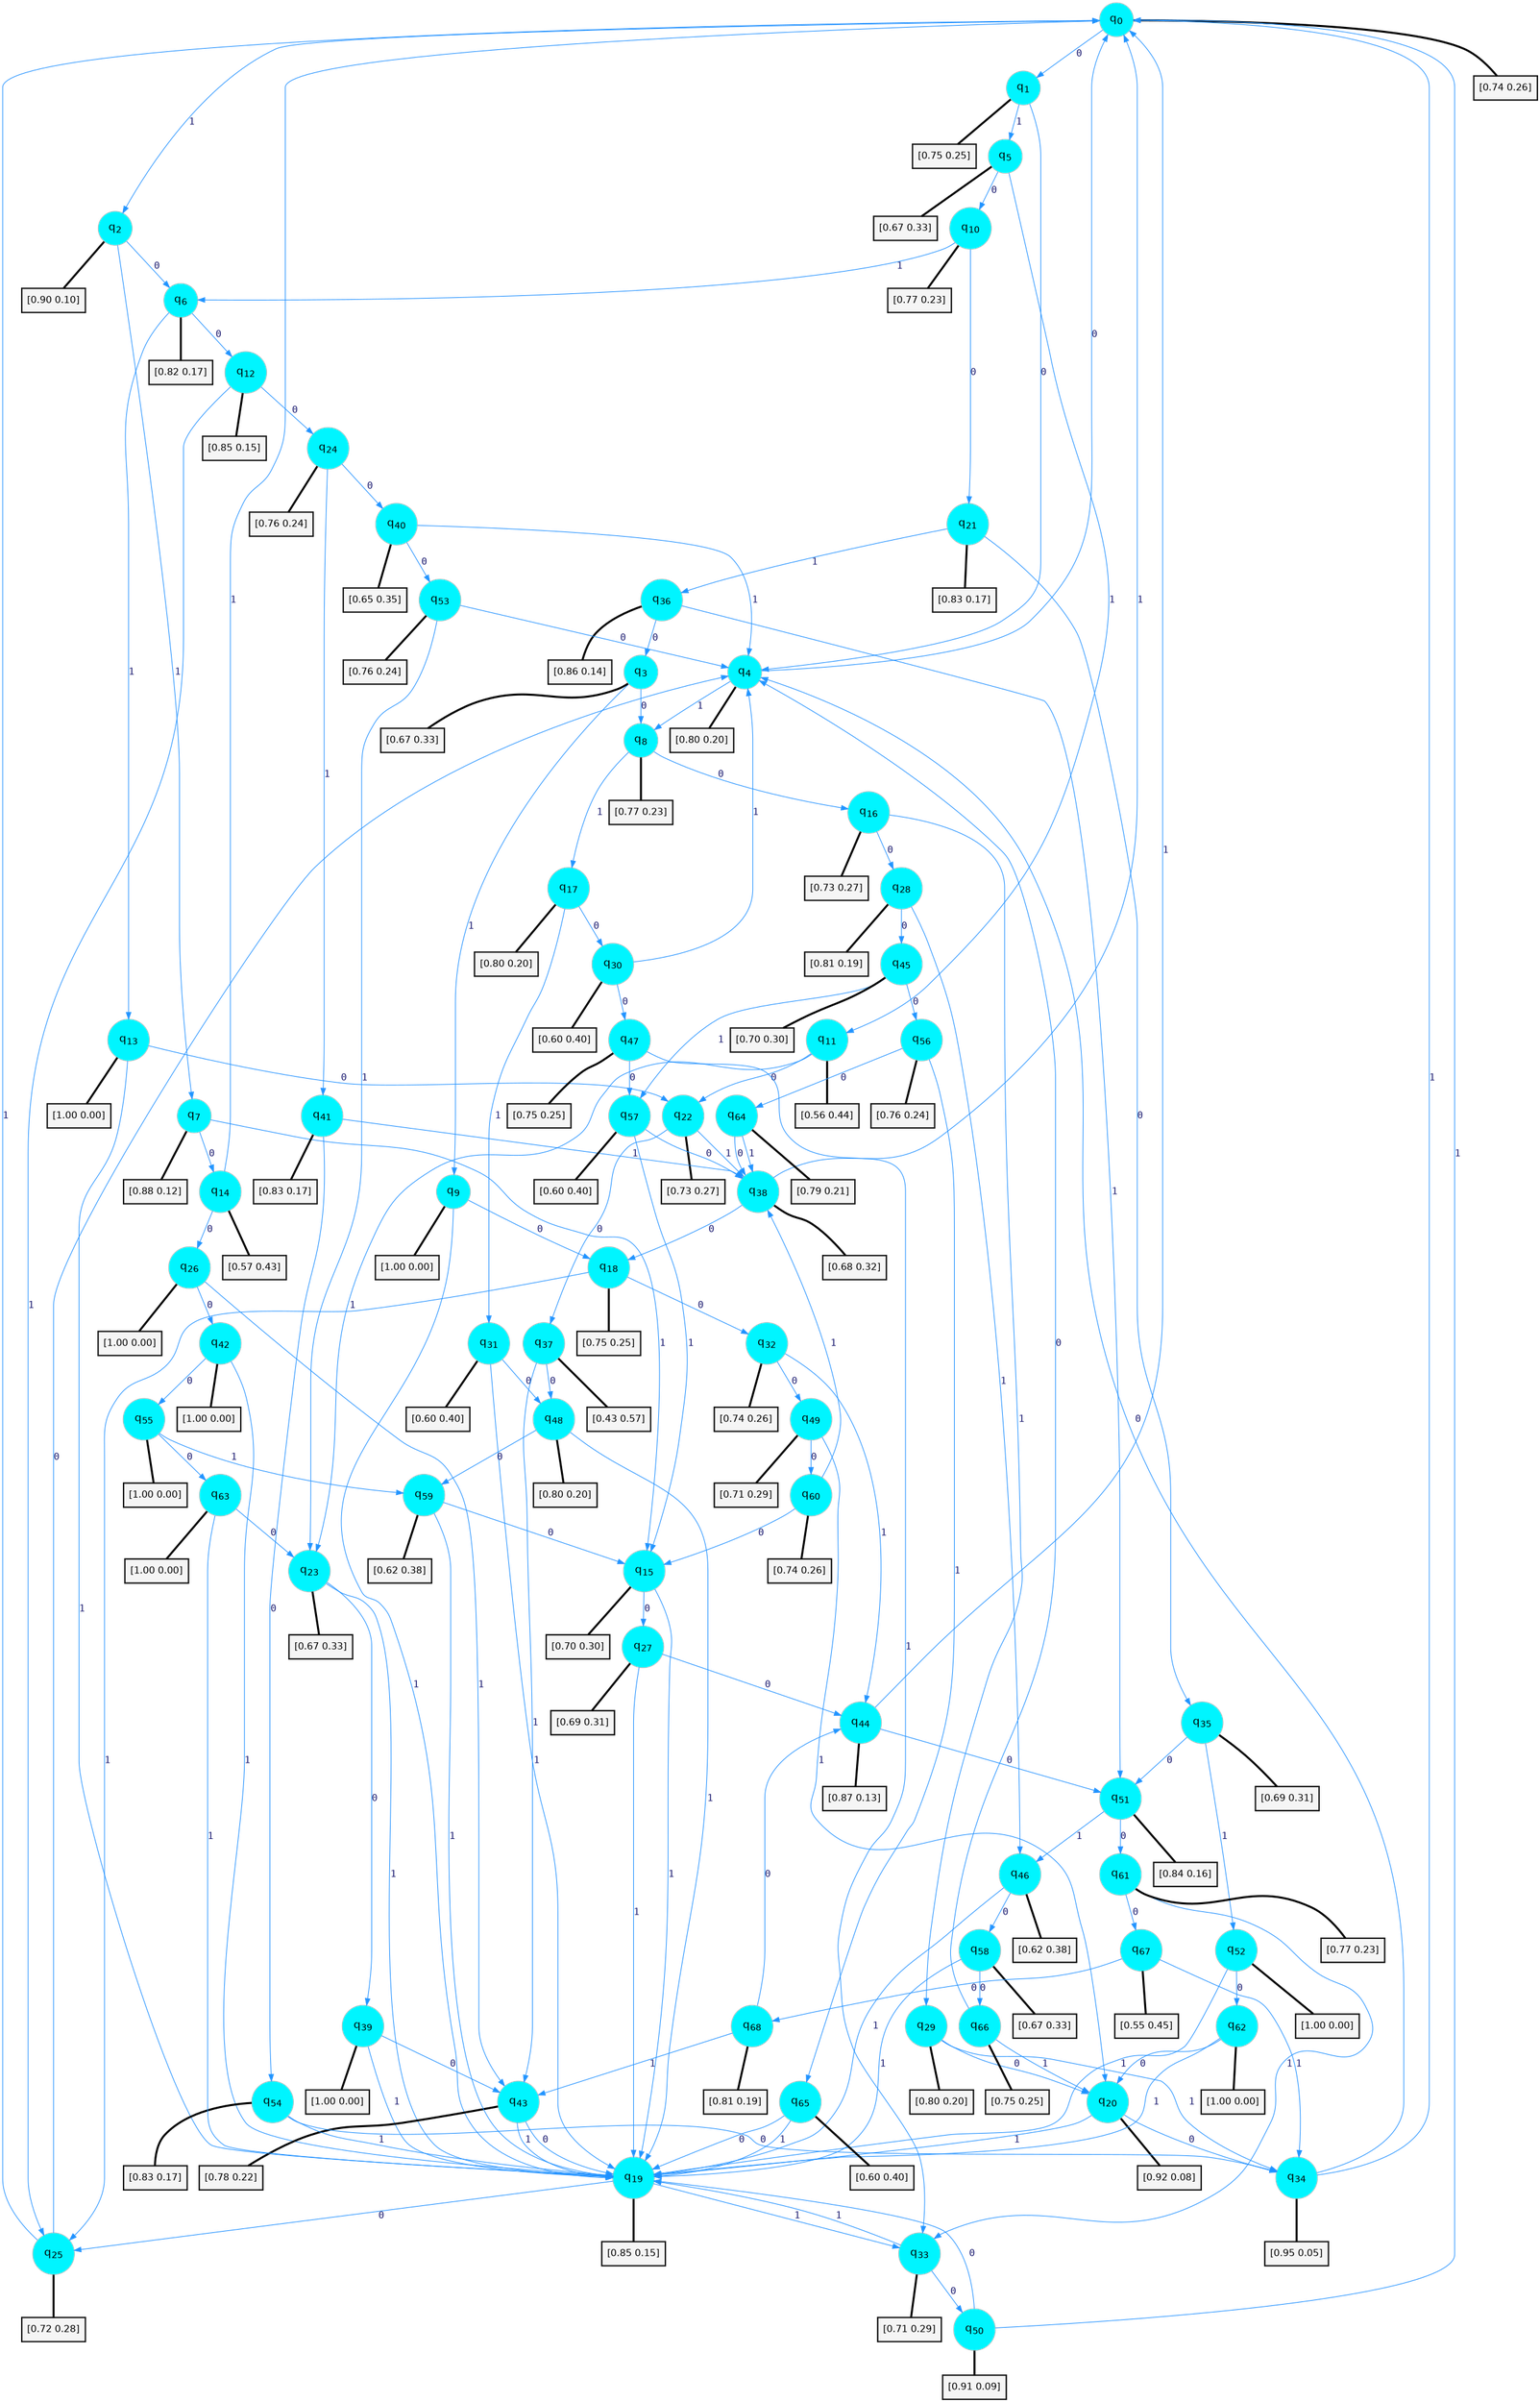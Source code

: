 digraph G {
graph [
bgcolor=transparent, dpi=300, rankdir=TD, size="40,25"];
node [
color=gray, fillcolor=turquoise1, fontcolor=black, fontname=Helvetica, fontsize=16, fontweight=bold, shape=circle, style=filled];
edge [
arrowsize=1, color=dodgerblue1, fontcolor=midnightblue, fontname=courier, fontweight=bold, penwidth=1, style=solid, weight=20];
0[label=<q<SUB>0</SUB>>];
1[label=<q<SUB>1</SUB>>];
2[label=<q<SUB>2</SUB>>];
3[label=<q<SUB>3</SUB>>];
4[label=<q<SUB>4</SUB>>];
5[label=<q<SUB>5</SUB>>];
6[label=<q<SUB>6</SUB>>];
7[label=<q<SUB>7</SUB>>];
8[label=<q<SUB>8</SUB>>];
9[label=<q<SUB>9</SUB>>];
10[label=<q<SUB>10</SUB>>];
11[label=<q<SUB>11</SUB>>];
12[label=<q<SUB>12</SUB>>];
13[label=<q<SUB>13</SUB>>];
14[label=<q<SUB>14</SUB>>];
15[label=<q<SUB>15</SUB>>];
16[label=<q<SUB>16</SUB>>];
17[label=<q<SUB>17</SUB>>];
18[label=<q<SUB>18</SUB>>];
19[label=<q<SUB>19</SUB>>];
20[label=<q<SUB>20</SUB>>];
21[label=<q<SUB>21</SUB>>];
22[label=<q<SUB>22</SUB>>];
23[label=<q<SUB>23</SUB>>];
24[label=<q<SUB>24</SUB>>];
25[label=<q<SUB>25</SUB>>];
26[label=<q<SUB>26</SUB>>];
27[label=<q<SUB>27</SUB>>];
28[label=<q<SUB>28</SUB>>];
29[label=<q<SUB>29</SUB>>];
30[label=<q<SUB>30</SUB>>];
31[label=<q<SUB>31</SUB>>];
32[label=<q<SUB>32</SUB>>];
33[label=<q<SUB>33</SUB>>];
34[label=<q<SUB>34</SUB>>];
35[label=<q<SUB>35</SUB>>];
36[label=<q<SUB>36</SUB>>];
37[label=<q<SUB>37</SUB>>];
38[label=<q<SUB>38</SUB>>];
39[label=<q<SUB>39</SUB>>];
40[label=<q<SUB>40</SUB>>];
41[label=<q<SUB>41</SUB>>];
42[label=<q<SUB>42</SUB>>];
43[label=<q<SUB>43</SUB>>];
44[label=<q<SUB>44</SUB>>];
45[label=<q<SUB>45</SUB>>];
46[label=<q<SUB>46</SUB>>];
47[label=<q<SUB>47</SUB>>];
48[label=<q<SUB>48</SUB>>];
49[label=<q<SUB>49</SUB>>];
50[label=<q<SUB>50</SUB>>];
51[label=<q<SUB>51</SUB>>];
52[label=<q<SUB>52</SUB>>];
53[label=<q<SUB>53</SUB>>];
54[label=<q<SUB>54</SUB>>];
55[label=<q<SUB>55</SUB>>];
56[label=<q<SUB>56</SUB>>];
57[label=<q<SUB>57</SUB>>];
58[label=<q<SUB>58</SUB>>];
59[label=<q<SUB>59</SUB>>];
60[label=<q<SUB>60</SUB>>];
61[label=<q<SUB>61</SUB>>];
62[label=<q<SUB>62</SUB>>];
63[label=<q<SUB>63</SUB>>];
64[label=<q<SUB>64</SUB>>];
65[label=<q<SUB>65</SUB>>];
66[label=<q<SUB>66</SUB>>];
67[label=<q<SUB>67</SUB>>];
68[label=<q<SUB>68</SUB>>];
69[label="[0.74 0.26]", shape=box,fontcolor=black, fontname=Helvetica, fontsize=14, penwidth=2, fillcolor=whitesmoke,color=black];
70[label="[0.75 0.25]", shape=box,fontcolor=black, fontname=Helvetica, fontsize=14, penwidth=2, fillcolor=whitesmoke,color=black];
71[label="[0.90 0.10]", shape=box,fontcolor=black, fontname=Helvetica, fontsize=14, penwidth=2, fillcolor=whitesmoke,color=black];
72[label="[0.67 0.33]", shape=box,fontcolor=black, fontname=Helvetica, fontsize=14, penwidth=2, fillcolor=whitesmoke,color=black];
73[label="[0.80 0.20]", shape=box,fontcolor=black, fontname=Helvetica, fontsize=14, penwidth=2, fillcolor=whitesmoke,color=black];
74[label="[0.67 0.33]", shape=box,fontcolor=black, fontname=Helvetica, fontsize=14, penwidth=2, fillcolor=whitesmoke,color=black];
75[label="[0.82 0.17]", shape=box,fontcolor=black, fontname=Helvetica, fontsize=14, penwidth=2, fillcolor=whitesmoke,color=black];
76[label="[0.88 0.12]", shape=box,fontcolor=black, fontname=Helvetica, fontsize=14, penwidth=2, fillcolor=whitesmoke,color=black];
77[label="[0.77 0.23]", shape=box,fontcolor=black, fontname=Helvetica, fontsize=14, penwidth=2, fillcolor=whitesmoke,color=black];
78[label="[1.00 0.00]", shape=box,fontcolor=black, fontname=Helvetica, fontsize=14, penwidth=2, fillcolor=whitesmoke,color=black];
79[label="[0.77 0.23]", shape=box,fontcolor=black, fontname=Helvetica, fontsize=14, penwidth=2, fillcolor=whitesmoke,color=black];
80[label="[0.56 0.44]", shape=box,fontcolor=black, fontname=Helvetica, fontsize=14, penwidth=2, fillcolor=whitesmoke,color=black];
81[label="[0.85 0.15]", shape=box,fontcolor=black, fontname=Helvetica, fontsize=14, penwidth=2, fillcolor=whitesmoke,color=black];
82[label="[1.00 0.00]", shape=box,fontcolor=black, fontname=Helvetica, fontsize=14, penwidth=2, fillcolor=whitesmoke,color=black];
83[label="[0.57 0.43]", shape=box,fontcolor=black, fontname=Helvetica, fontsize=14, penwidth=2, fillcolor=whitesmoke,color=black];
84[label="[0.70 0.30]", shape=box,fontcolor=black, fontname=Helvetica, fontsize=14, penwidth=2, fillcolor=whitesmoke,color=black];
85[label="[0.73 0.27]", shape=box,fontcolor=black, fontname=Helvetica, fontsize=14, penwidth=2, fillcolor=whitesmoke,color=black];
86[label="[0.80 0.20]", shape=box,fontcolor=black, fontname=Helvetica, fontsize=14, penwidth=2, fillcolor=whitesmoke,color=black];
87[label="[0.75 0.25]", shape=box,fontcolor=black, fontname=Helvetica, fontsize=14, penwidth=2, fillcolor=whitesmoke,color=black];
88[label="[0.85 0.15]", shape=box,fontcolor=black, fontname=Helvetica, fontsize=14, penwidth=2, fillcolor=whitesmoke,color=black];
89[label="[0.92 0.08]", shape=box,fontcolor=black, fontname=Helvetica, fontsize=14, penwidth=2, fillcolor=whitesmoke,color=black];
90[label="[0.83 0.17]", shape=box,fontcolor=black, fontname=Helvetica, fontsize=14, penwidth=2, fillcolor=whitesmoke,color=black];
91[label="[0.73 0.27]", shape=box,fontcolor=black, fontname=Helvetica, fontsize=14, penwidth=2, fillcolor=whitesmoke,color=black];
92[label="[0.67 0.33]", shape=box,fontcolor=black, fontname=Helvetica, fontsize=14, penwidth=2, fillcolor=whitesmoke,color=black];
93[label="[0.76 0.24]", shape=box,fontcolor=black, fontname=Helvetica, fontsize=14, penwidth=2, fillcolor=whitesmoke,color=black];
94[label="[0.72 0.28]", shape=box,fontcolor=black, fontname=Helvetica, fontsize=14, penwidth=2, fillcolor=whitesmoke,color=black];
95[label="[1.00 0.00]", shape=box,fontcolor=black, fontname=Helvetica, fontsize=14, penwidth=2, fillcolor=whitesmoke,color=black];
96[label="[0.69 0.31]", shape=box,fontcolor=black, fontname=Helvetica, fontsize=14, penwidth=2, fillcolor=whitesmoke,color=black];
97[label="[0.81 0.19]", shape=box,fontcolor=black, fontname=Helvetica, fontsize=14, penwidth=2, fillcolor=whitesmoke,color=black];
98[label="[0.80 0.20]", shape=box,fontcolor=black, fontname=Helvetica, fontsize=14, penwidth=2, fillcolor=whitesmoke,color=black];
99[label="[0.60 0.40]", shape=box,fontcolor=black, fontname=Helvetica, fontsize=14, penwidth=2, fillcolor=whitesmoke,color=black];
100[label="[0.60 0.40]", shape=box,fontcolor=black, fontname=Helvetica, fontsize=14, penwidth=2, fillcolor=whitesmoke,color=black];
101[label="[0.74 0.26]", shape=box,fontcolor=black, fontname=Helvetica, fontsize=14, penwidth=2, fillcolor=whitesmoke,color=black];
102[label="[0.71 0.29]", shape=box,fontcolor=black, fontname=Helvetica, fontsize=14, penwidth=2, fillcolor=whitesmoke,color=black];
103[label="[0.95 0.05]", shape=box,fontcolor=black, fontname=Helvetica, fontsize=14, penwidth=2, fillcolor=whitesmoke,color=black];
104[label="[0.69 0.31]", shape=box,fontcolor=black, fontname=Helvetica, fontsize=14, penwidth=2, fillcolor=whitesmoke,color=black];
105[label="[0.86 0.14]", shape=box,fontcolor=black, fontname=Helvetica, fontsize=14, penwidth=2, fillcolor=whitesmoke,color=black];
106[label="[0.43 0.57]", shape=box,fontcolor=black, fontname=Helvetica, fontsize=14, penwidth=2, fillcolor=whitesmoke,color=black];
107[label="[0.68 0.32]", shape=box,fontcolor=black, fontname=Helvetica, fontsize=14, penwidth=2, fillcolor=whitesmoke,color=black];
108[label="[1.00 0.00]", shape=box,fontcolor=black, fontname=Helvetica, fontsize=14, penwidth=2, fillcolor=whitesmoke,color=black];
109[label="[0.65 0.35]", shape=box,fontcolor=black, fontname=Helvetica, fontsize=14, penwidth=2, fillcolor=whitesmoke,color=black];
110[label="[0.83 0.17]", shape=box,fontcolor=black, fontname=Helvetica, fontsize=14, penwidth=2, fillcolor=whitesmoke,color=black];
111[label="[1.00 0.00]", shape=box,fontcolor=black, fontname=Helvetica, fontsize=14, penwidth=2, fillcolor=whitesmoke,color=black];
112[label="[0.78 0.22]", shape=box,fontcolor=black, fontname=Helvetica, fontsize=14, penwidth=2, fillcolor=whitesmoke,color=black];
113[label="[0.87 0.13]", shape=box,fontcolor=black, fontname=Helvetica, fontsize=14, penwidth=2, fillcolor=whitesmoke,color=black];
114[label="[0.70 0.30]", shape=box,fontcolor=black, fontname=Helvetica, fontsize=14, penwidth=2, fillcolor=whitesmoke,color=black];
115[label="[0.62 0.38]", shape=box,fontcolor=black, fontname=Helvetica, fontsize=14, penwidth=2, fillcolor=whitesmoke,color=black];
116[label="[0.75 0.25]", shape=box,fontcolor=black, fontname=Helvetica, fontsize=14, penwidth=2, fillcolor=whitesmoke,color=black];
117[label="[0.80 0.20]", shape=box,fontcolor=black, fontname=Helvetica, fontsize=14, penwidth=2, fillcolor=whitesmoke,color=black];
118[label="[0.71 0.29]", shape=box,fontcolor=black, fontname=Helvetica, fontsize=14, penwidth=2, fillcolor=whitesmoke,color=black];
119[label="[0.91 0.09]", shape=box,fontcolor=black, fontname=Helvetica, fontsize=14, penwidth=2, fillcolor=whitesmoke,color=black];
120[label="[0.84 0.16]", shape=box,fontcolor=black, fontname=Helvetica, fontsize=14, penwidth=2, fillcolor=whitesmoke,color=black];
121[label="[1.00 0.00]", shape=box,fontcolor=black, fontname=Helvetica, fontsize=14, penwidth=2, fillcolor=whitesmoke,color=black];
122[label="[0.76 0.24]", shape=box,fontcolor=black, fontname=Helvetica, fontsize=14, penwidth=2, fillcolor=whitesmoke,color=black];
123[label="[0.83 0.17]", shape=box,fontcolor=black, fontname=Helvetica, fontsize=14, penwidth=2, fillcolor=whitesmoke,color=black];
124[label="[1.00 0.00]", shape=box,fontcolor=black, fontname=Helvetica, fontsize=14, penwidth=2, fillcolor=whitesmoke,color=black];
125[label="[0.76 0.24]", shape=box,fontcolor=black, fontname=Helvetica, fontsize=14, penwidth=2, fillcolor=whitesmoke,color=black];
126[label="[0.60 0.40]", shape=box,fontcolor=black, fontname=Helvetica, fontsize=14, penwidth=2, fillcolor=whitesmoke,color=black];
127[label="[0.67 0.33]", shape=box,fontcolor=black, fontname=Helvetica, fontsize=14, penwidth=2, fillcolor=whitesmoke,color=black];
128[label="[0.62 0.38]", shape=box,fontcolor=black, fontname=Helvetica, fontsize=14, penwidth=2, fillcolor=whitesmoke,color=black];
129[label="[0.74 0.26]", shape=box,fontcolor=black, fontname=Helvetica, fontsize=14, penwidth=2, fillcolor=whitesmoke,color=black];
130[label="[0.77 0.23]", shape=box,fontcolor=black, fontname=Helvetica, fontsize=14, penwidth=2, fillcolor=whitesmoke,color=black];
131[label="[1.00 0.00]", shape=box,fontcolor=black, fontname=Helvetica, fontsize=14, penwidth=2, fillcolor=whitesmoke,color=black];
132[label="[1.00 0.00]", shape=box,fontcolor=black, fontname=Helvetica, fontsize=14, penwidth=2, fillcolor=whitesmoke,color=black];
133[label="[0.79 0.21]", shape=box,fontcolor=black, fontname=Helvetica, fontsize=14, penwidth=2, fillcolor=whitesmoke,color=black];
134[label="[0.60 0.40]", shape=box,fontcolor=black, fontname=Helvetica, fontsize=14, penwidth=2, fillcolor=whitesmoke,color=black];
135[label="[0.75 0.25]", shape=box,fontcolor=black, fontname=Helvetica, fontsize=14, penwidth=2, fillcolor=whitesmoke,color=black];
136[label="[0.55 0.45]", shape=box,fontcolor=black, fontname=Helvetica, fontsize=14, penwidth=2, fillcolor=whitesmoke,color=black];
137[label="[0.81 0.19]", shape=box,fontcolor=black, fontname=Helvetica, fontsize=14, penwidth=2, fillcolor=whitesmoke,color=black];
0->1 [label=0];
0->2 [label=1];
0->69 [arrowhead=none, penwidth=3,color=black];
1->4 [label=0];
1->5 [label=1];
1->70 [arrowhead=none, penwidth=3,color=black];
2->6 [label=0];
2->7 [label=1];
2->71 [arrowhead=none, penwidth=3,color=black];
3->8 [label=0];
3->9 [label=1];
3->72 [arrowhead=none, penwidth=3,color=black];
4->0 [label=0];
4->8 [label=1];
4->73 [arrowhead=none, penwidth=3,color=black];
5->10 [label=0];
5->11 [label=1];
5->74 [arrowhead=none, penwidth=3,color=black];
6->12 [label=0];
6->13 [label=1];
6->75 [arrowhead=none, penwidth=3,color=black];
7->14 [label=0];
7->15 [label=1];
7->76 [arrowhead=none, penwidth=3,color=black];
8->16 [label=0];
8->17 [label=1];
8->77 [arrowhead=none, penwidth=3,color=black];
9->18 [label=0];
9->19 [label=1];
9->78 [arrowhead=none, penwidth=3,color=black];
10->21 [label=0];
10->6 [label=1];
10->79 [arrowhead=none, penwidth=3,color=black];
11->22 [label=0];
11->23 [label=1];
11->80 [arrowhead=none, penwidth=3,color=black];
12->24 [label=0];
12->25 [label=1];
12->81 [arrowhead=none, penwidth=3,color=black];
13->22 [label=0];
13->19 [label=1];
13->82 [arrowhead=none, penwidth=3,color=black];
14->26 [label=0];
14->0 [label=1];
14->83 [arrowhead=none, penwidth=3,color=black];
15->27 [label=0];
15->19 [label=1];
15->84 [arrowhead=none, penwidth=3,color=black];
16->28 [label=0];
16->29 [label=1];
16->85 [arrowhead=none, penwidth=3,color=black];
17->30 [label=0];
17->31 [label=1];
17->86 [arrowhead=none, penwidth=3,color=black];
18->32 [label=0];
18->25 [label=1];
18->87 [arrowhead=none, penwidth=3,color=black];
19->25 [label=0];
19->33 [label=1];
19->88 [arrowhead=none, penwidth=3,color=black];
20->34 [label=0];
20->19 [label=1];
20->89 [arrowhead=none, penwidth=3,color=black];
21->35 [label=0];
21->36 [label=1];
21->90 [arrowhead=none, penwidth=3,color=black];
22->37 [label=0];
22->38 [label=1];
22->91 [arrowhead=none, penwidth=3,color=black];
23->39 [label=0];
23->19 [label=1];
23->92 [arrowhead=none, penwidth=3,color=black];
24->40 [label=0];
24->41 [label=1];
24->93 [arrowhead=none, penwidth=3,color=black];
25->4 [label=0];
25->0 [label=1];
25->94 [arrowhead=none, penwidth=3,color=black];
26->42 [label=0];
26->43 [label=1];
26->95 [arrowhead=none, penwidth=3,color=black];
27->44 [label=0];
27->19 [label=1];
27->96 [arrowhead=none, penwidth=3,color=black];
28->45 [label=0];
28->46 [label=1];
28->97 [arrowhead=none, penwidth=3,color=black];
29->20 [label=0];
29->34 [label=1];
29->98 [arrowhead=none, penwidth=3,color=black];
30->47 [label=0];
30->4 [label=1];
30->99 [arrowhead=none, penwidth=3,color=black];
31->48 [label=0];
31->19 [label=1];
31->100 [arrowhead=none, penwidth=3,color=black];
32->49 [label=0];
32->44 [label=1];
32->101 [arrowhead=none, penwidth=3,color=black];
33->50 [label=0];
33->19 [label=1];
33->102 [arrowhead=none, penwidth=3,color=black];
34->4 [label=0];
34->0 [label=1];
34->103 [arrowhead=none, penwidth=3,color=black];
35->51 [label=0];
35->52 [label=1];
35->104 [arrowhead=none, penwidth=3,color=black];
36->3 [label=0];
36->51 [label=1];
36->105 [arrowhead=none, penwidth=3,color=black];
37->48 [label=0];
37->43 [label=1];
37->106 [arrowhead=none, penwidth=3,color=black];
38->18 [label=0];
38->0 [label=1];
38->107 [arrowhead=none, penwidth=3,color=black];
39->43 [label=0];
39->19 [label=1];
39->108 [arrowhead=none, penwidth=3,color=black];
40->53 [label=0];
40->4 [label=1];
40->109 [arrowhead=none, penwidth=3,color=black];
41->54 [label=0];
41->38 [label=1];
41->110 [arrowhead=none, penwidth=3,color=black];
42->55 [label=0];
42->19 [label=1];
42->111 [arrowhead=none, penwidth=3,color=black];
43->19 [label=0];
43->19 [label=1];
43->112 [arrowhead=none, penwidth=3,color=black];
44->51 [label=0];
44->0 [label=1];
44->113 [arrowhead=none, penwidth=3,color=black];
45->56 [label=0];
45->57 [label=1];
45->114 [arrowhead=none, penwidth=3,color=black];
46->58 [label=0];
46->19 [label=1];
46->115 [arrowhead=none, penwidth=3,color=black];
47->57 [label=0];
47->33 [label=1];
47->116 [arrowhead=none, penwidth=3,color=black];
48->59 [label=0];
48->19 [label=1];
48->117 [arrowhead=none, penwidth=3,color=black];
49->60 [label=0];
49->20 [label=1];
49->118 [arrowhead=none, penwidth=3,color=black];
50->19 [label=0];
50->0 [label=1];
50->119 [arrowhead=none, penwidth=3,color=black];
51->61 [label=0];
51->46 [label=1];
51->120 [arrowhead=none, penwidth=3,color=black];
52->62 [label=0];
52->19 [label=1];
52->121 [arrowhead=none, penwidth=3,color=black];
53->4 [label=0];
53->23 [label=1];
53->122 [arrowhead=none, penwidth=3,color=black];
54->34 [label=0];
54->19 [label=1];
54->123 [arrowhead=none, penwidth=3,color=black];
55->63 [label=0];
55->59 [label=1];
55->124 [arrowhead=none, penwidth=3,color=black];
56->64 [label=0];
56->65 [label=1];
56->125 [arrowhead=none, penwidth=3,color=black];
57->38 [label=0];
57->15 [label=1];
57->126 [arrowhead=none, penwidth=3,color=black];
58->66 [label=0];
58->19 [label=1];
58->127 [arrowhead=none, penwidth=3,color=black];
59->15 [label=0];
59->19 [label=1];
59->128 [arrowhead=none, penwidth=3,color=black];
60->15 [label=0];
60->38 [label=1];
60->129 [arrowhead=none, penwidth=3,color=black];
61->67 [label=0];
61->33 [label=1];
61->130 [arrowhead=none, penwidth=3,color=black];
62->20 [label=0];
62->19 [label=1];
62->131 [arrowhead=none, penwidth=3,color=black];
63->23 [label=0];
63->19 [label=1];
63->132 [arrowhead=none, penwidth=3,color=black];
64->38 [label=0];
64->38 [label=1];
64->133 [arrowhead=none, penwidth=3,color=black];
65->19 [label=0];
65->19 [label=1];
65->134 [arrowhead=none, penwidth=3,color=black];
66->4 [label=0];
66->20 [label=1];
66->135 [arrowhead=none, penwidth=3,color=black];
67->68 [label=0];
67->34 [label=1];
67->136 [arrowhead=none, penwidth=3,color=black];
68->44 [label=0];
68->43 [label=1];
68->137 [arrowhead=none, penwidth=3,color=black];
}
